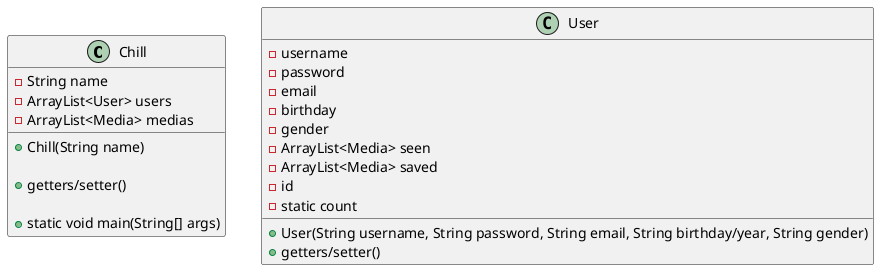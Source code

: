 @startuml

class Chill{
- String name
- ArrayList<User> users
- ArrayList<Media> medias
+ Chill(String name)

+ getters/setter()

+ static void main(String[] args)
}

class User{
- username
- password
- email
- birthday
- gender
- ArrayList<Media> seen
- ArrayList<Media> saved
- id
- static count

+ User(String username, String password, String email, String birthday/year, String gender)
+ getters/setter()





}
@enduml